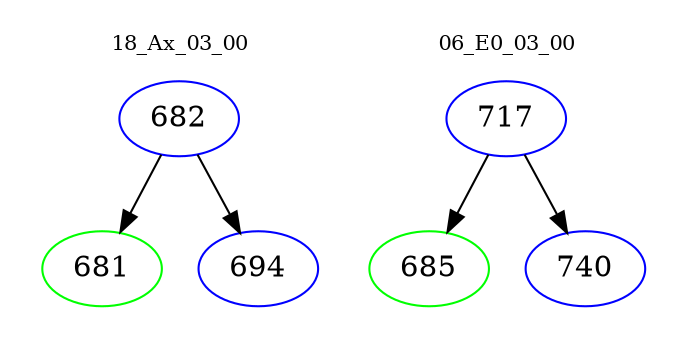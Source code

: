 digraph{
subgraph cluster_0 {
color = white
label = "18_Ax_03_00";
fontsize=10;
T0_682 [label="682", color="blue"]
T0_682 -> T0_681 [color="black"]
T0_681 [label="681", color="green"]
T0_682 -> T0_694 [color="black"]
T0_694 [label="694", color="blue"]
}
subgraph cluster_1 {
color = white
label = "06_E0_03_00";
fontsize=10;
T1_717 [label="717", color="blue"]
T1_717 -> T1_685 [color="black"]
T1_685 [label="685", color="green"]
T1_717 -> T1_740 [color="black"]
T1_740 [label="740", color="blue"]
}
}
